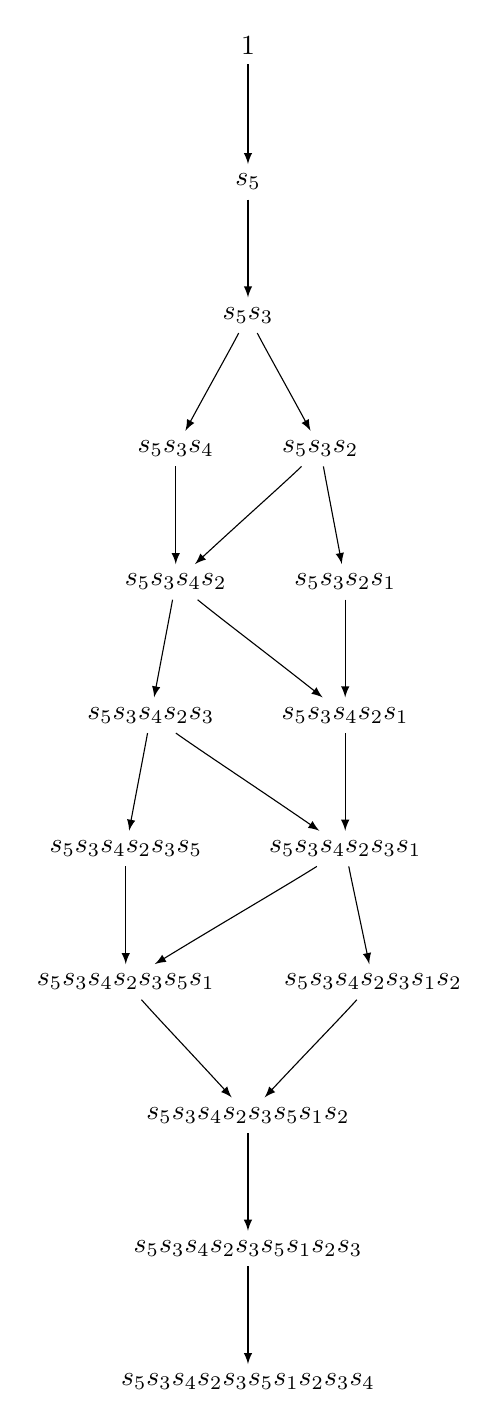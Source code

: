 \begin{tikzpicture}[>=latex,line join=bevel,]
%%
\node (s5*s3*s4*s2*s3*s5*s1) at (35bp,150bp) [draw,draw=none] {$s_{5}s_{3}s_{4}s_{2}s_{3}s_{5}s_{1}$};
  \node (s5*s3*s4) at (53bp,342bp) [draw,draw=none] {$s_{5}s_{3}s_{4}$};
  \node (s5*s3*s2) at (105bp,342bp) [draw,draw=none] {$s_{5}s_{3}s_{2}$};
  \node (s5*s3*s2*s1) at (114bp,294bp) [draw,draw=none] {$s_{5}s_{3}s_{2}s_{1}$};
  \node (s5*s3*s4*s2*s3*s1*s2) at (124bp,150bp) [draw,draw=none] {$s_{5}s_{3}s_{4}s_{2}s_{3}s_{1}s_{2}$};
  \node (s5) at (79bp,438bp) [draw,draw=none] {$s_{5}$};
  \node (s5*s3*s4*s2) at (53bp,294bp) [draw,draw=none] {$s_{5}s_{3}s_{4}s_{2}$};
  \node (1) at (79bp,487bp) [draw,draw=none] {$1$};
  \node (s5*s3*s4*s2*s3*s5*s1*s2*s3) at (79bp,54bp) [draw,draw=none] {$s_{5}s_{3}s_{4}s_{2}s_{3}s_{5}s_{1}s_{2}s_{3}$};
  \node (s5*s3*s4*s2*s3*s5) at (35bp,198bp) [draw,draw=none] {$s_{5}s_{3}s_{4}s_{2}s_{3}s_{5}$};
  \node (s5*s3*s4*s2*s3*s5*s1*s2) at (79bp,102bp) [draw,draw=none] {$s_{5}s_{3}s_{4}s_{2}s_{3}s_{5}s_{1}s_{2}$};
  \node (s5*s3*s4*s2*s3*s1) at (114bp,198bp) [draw,draw=none] {$s_{5}s_{3}s_{4}s_{2}s_{3}s_{1}$};
  \node (s5*s3*s4*s2*s1) at (114bp,246bp) [draw,draw=none] {$s_{5}s_{3}s_{4}s_{2}s_{1}$};
  \node (s5*s3) at (79bp,390bp) [draw,draw=none] {$s_{5}s_{3}$};
  \node (s5*s3*s4*s2*s3) at (44bp,246bp) [draw,draw=none] {$s_{5}s_{3}s_{4}s_{2}s_{3}$};
  \node (s5*s3*s4*s2*s3*s5*s1*s2*s3*s4) at (79bp,6bp) [draw,draw=none] {$s_{5}s_{3}s_{4}s_{2}s_{3}s_{5}s_{1}s_{2}s_{3}s_{4}$};
  \draw [black,->] (s5*s3*s4) ..controls (53bp,329.55bp) and (53bp,319.07bp)  .. (s5*s3*s4*s2);
  \draw [black,->] (s5*s3*s4*s2*s3*s1*s2) ..controls (112.12bp,136.86bp) and (100.18bp,124.66bp)  .. (s5*s3*s4*s2*s3*s5*s1*s2);
  \draw [black,->] (s5*s3*s4*s2*s3*s5*s1) ..controls (46.546bp,136.93bp) and (58.051bp,124.9bp)  .. (s5*s3*s4*s2*s3*s5*s1*s2);
  \draw [black,->] (s5*s3*s2) ..controls (107.24bp,329.55bp) and (109.29bp,319.07bp)  .. (s5*s3*s2*s1);
  \draw [black,->] (s5*s3*s2*s1) ..controls (114bp,281.55bp) and (114bp,271.07bp)  .. (s5*s3*s4*s2*s1);
  \draw [black,->] (s5*s3*s4*s2) ..controls (50.76bp,281.55bp) and (48.709bp,271.07bp)  .. (s5*s3*s4*s2*s3);
  \draw [black,->] (s5*s3*s4*s2*s3) ..controls (62.738bp,232.69bp) and (83.077bp,219.32bp)  .. (s5*s3*s4*s2*s3*s1);
  \draw [black,->] (s5*s3*s4*s2*s3*s1) ..controls (116.49bp,185.55bp) and (118.77bp,175.07bp)  .. (s5*s3*s4*s2*s3*s1*s2);
  \draw [black,->] (s5*s3*s4*s2*s3*s5*s1*s2*s3) ..controls (79bp,41.554bp) and (79bp,31.067bp)  .. (s5*s3*s4*s2*s3*s5*s1*s2*s3*s4);
  \draw [black,->] (s5*s3*s4*s2) ..controls (69.466bp,280.58bp) and (86.602bp,267.66bp)  .. (s5*s3*s4*s2*s1);
  \draw [black,->] (s5*s3*s4*s2*s3*s5) ..controls (35bp,185.55bp) and (35bp,175.07bp)  .. (s5*s3*s4*s2*s3*s5*s1);
  \draw [black,->] (s5*s3*s2) ..controls (91.199bp,328.79bp) and (77.201bp,316.41bp)  .. (s5*s3*s4*s2);
  \draw [black,->] (s5*s3*s4*s2*s3*s1) ..controls (92.617bp,184.55bp) and (69.021bp,170.81bp)  .. (s5*s3*s4*s2*s3*s5*s1);
  \draw [black,->] (s5*s3) ..controls (72.374bp,377.28bp) and (66.065bp,366.12bp)  .. (s5*s3*s4);
  \draw [black,->] (s5*s3*s4*s2*s3) ..controls (41.76bp,233.55bp) and (39.709bp,223.07bp)  .. (s5*s3*s4*s2*s3*s5);
  \draw [black,->] (1) ..controls (79bp,473.83bp) and (79bp,463.21bp)  .. (s5);
  \draw [black,->] (s5*s3*s4*s2*s3*s5*s1*s2) ..controls (79bp,89.554bp) and (79bp,79.067bp)  .. (s5*s3*s4*s2*s3*s5*s1*s2*s3);
  \draw [black,->] (s5*s3*s4*s2*s1) ..controls (114bp,233.55bp) and (114bp,223.07bp)  .. (s5*s3*s4*s2*s3*s1);
  \draw [black,->] (s5*s3) ..controls (85.626bp,377.28bp) and (91.935bp,366.12bp)  .. (s5*s3*s2);
  \draw [black,->] (s5) ..controls (79bp,425.55bp) and (79bp,415.07bp)  .. (s5*s3);
%
\end{tikzpicture}
